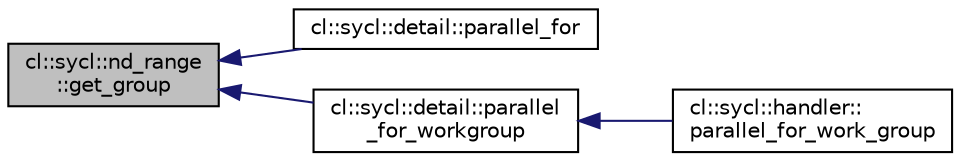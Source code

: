 digraph "cl::sycl::nd_range::get_group"
{
 // INTERACTIVE_SVG=YES
  bgcolor="transparent";
  edge [fontname="Helvetica",fontsize="10",labelfontname="Helvetica",labelfontsize="10"];
  node [fontname="Helvetica",fontsize="10",shape=record];
  rankdir="LR";
  Node1 [label="cl::sycl::nd_range\l::get_group",height=0.2,width=0.4,color="black", fillcolor="grey75", style="filled", fontcolor="black"];
  Node1 -> Node2 [dir="back",color="midnightblue",fontsize="10",style="solid",fontname="Helvetica"];
  Node2 [label="cl::sycl::detail::parallel_for",height=0.2,width=0.4,color="black",URL="$group__parallelism.html#ga3156c9a9179d62eb40321f2b86448cea",tooltip="Implement a variation of parallel_for to take into account a nd_range<> "];
  Node1 -> Node3 [dir="back",color="midnightblue",fontsize="10",style="solid",fontname="Helvetica"];
  Node3 [label="cl::sycl::detail::parallel\l_for_workgroup",height=0.2,width=0.4,color="black",URL="$group__parallelism.html#gaaa0f5e798ca65419dce78013af732580",tooltip="Implement the loop on the work-groups. "];
  Node3 -> Node4 [dir="back",color="midnightblue",fontsize="10",style="solid",fontname="Helvetica"];
  Node4 [label="cl::sycl::handler::\lparallel_for_work_group",height=0.2,width=0.4,color="black",URL="$group__execution.html#a5ae74565e39d4763c7efdba3581d087b",tooltip="Hierarchical kernel invocation method of a kernel defined as a lambda encoding the body of each work-..."];
}
